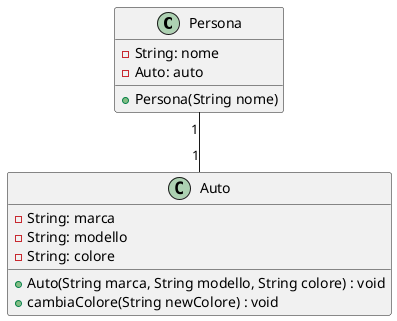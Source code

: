 @startuml

class Persona {
        - String: nome
        - Auto: auto

        + Persona(String nome)
    }

    class Auto {
        - String: marca
        - String: modello
        - String: colore

         + Auto(String marca, String modello, String colore) : void
         + cambiaColore(String newColore) : void
    }
Persona "  1" -- "1" Auto

@enduml